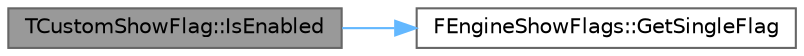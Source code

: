 digraph "TCustomShowFlag::IsEnabled"
{
 // INTERACTIVE_SVG=YES
 // LATEX_PDF_SIZE
  bgcolor="transparent";
  edge [fontname=Helvetica,fontsize=10,labelfontname=Helvetica,labelfontsize=10];
  node [fontname=Helvetica,fontsize=10,shape=box,height=0.2,width=0.4];
  rankdir="LR";
  Node1 [id="Node000001",label="TCustomShowFlag::IsEnabled",height=0.2,width=0.4,color="gray40", fillcolor="grey60", style="filled", fontcolor="black",tooltip=" "];
  Node1 -> Node2 [id="edge1_Node000001_Node000002",color="steelblue1",style="solid",tooltip=" "];
  Node2 [id="Node000002",label="FEngineShowFlags::GetSingleFlag",height=0.2,width=0.4,color="grey40", fillcolor="white", style="filled",URL="$dd/dcc/structFEngineShowFlags.html#a76c778515e9c8374f728c8461c4fad2d",tooltip="O(1)"];
}
